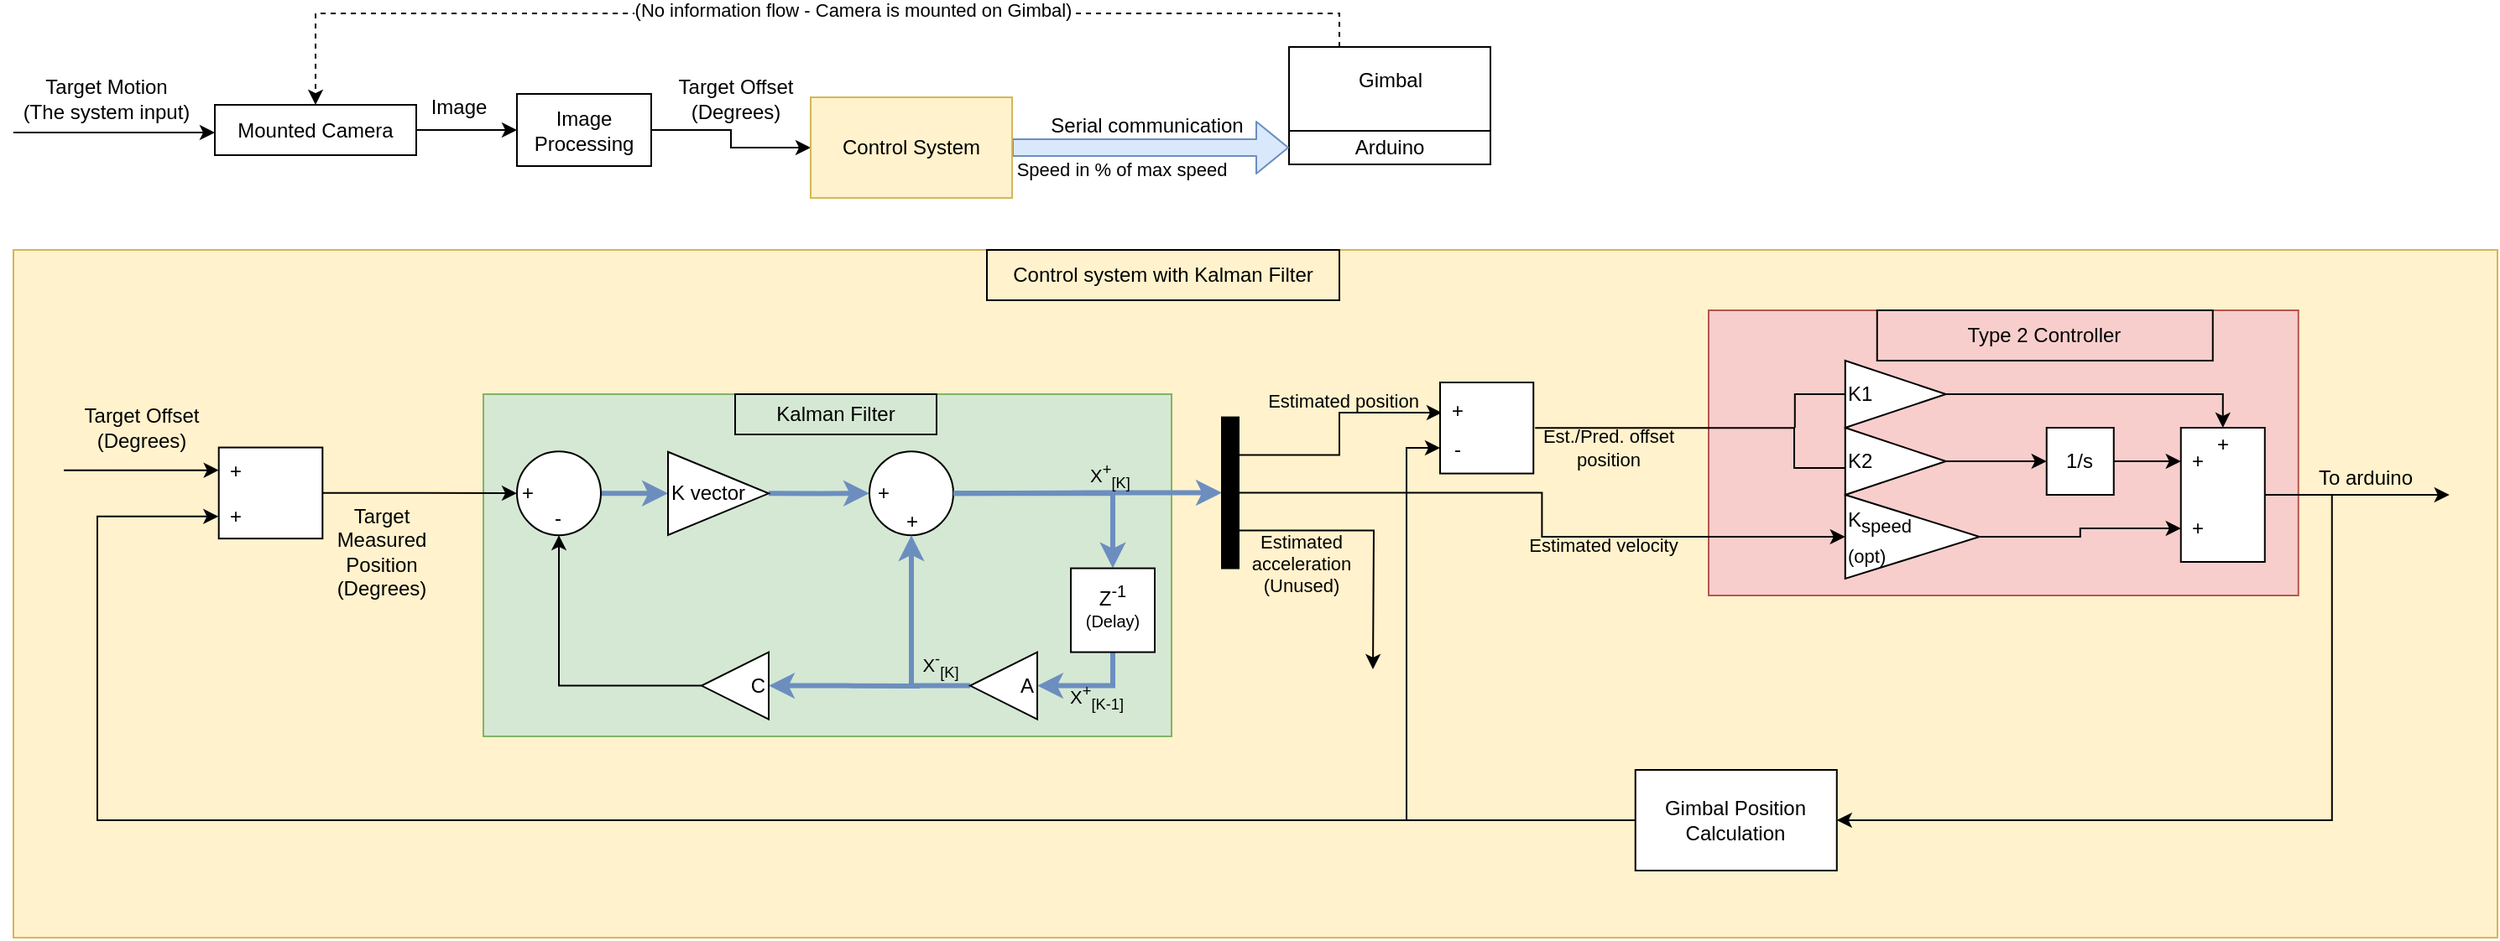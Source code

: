 <mxfile version="13.7.6" type="device"><diagram id="EPpLGNPrGppIUKUjHvua" name="Page-1"><mxGraphModel dx="2496" dy="904" grid="1" gridSize="10" guides="1" tooltips="1" connect="1" arrows="1" fold="1" page="1" pageScale="1" pageWidth="850" pageHeight="1100" math="1" shadow="0"><root><mxCell id="0"/><mxCell id="1" parent="0"/><mxCell id="rJOCNYZzXNsc9mCIuHn0-66" value="" style="rounded=0;whiteSpace=wrap;html=1;labelBackgroundColor=none;fillColor=#fff2cc;strokeColor=#d6b656;" parent="1" vertex="1"><mxGeometry x="-700" y="330" width="1480" height="410" as="geometry"/></mxCell><mxCell id="O-iJoxe-rfX7pvXgsNyM-63" value="" style="rounded=0;whiteSpace=wrap;html=1;labelBackgroundColor=none;fillColor=#d5e8d4;strokeColor=#82b366;" parent="1" vertex="1"><mxGeometry x="-420" y="416" width="410" height="204" as="geometry"/></mxCell><mxCell id="rJOCNYZzXNsc9mCIuHn0-130" value="" style="rounded=0;whiteSpace=wrap;html=1;fillColor=#f8cecc;strokeColor=#b85450;" parent="1" vertex="1"><mxGeometry x="310" y="366" width="351.38" height="170" as="geometry"/></mxCell><mxCell id="RVdkgTK-fpk5iGvRZZk9-3" style="edgeStyle=orthogonalEdgeStyle;rounded=0;orthogonalLoop=1;jettySize=auto;html=1;exitX=1;exitY=0.5;exitDx=0;exitDy=0;entryX=0;entryY=0.5;entryDx=0;entryDy=0;" parent="1" target="RVdkgTK-fpk5iGvRZZk9-8" edge="1"><mxGeometry relative="1" as="geometry"><mxPoint x="-110" y="271" as="sourcePoint"/></mxGeometry></mxCell><mxCell id="RVdkgTK-fpk5iGvRZZk9-4" value="Speed in % of max speed" style="edgeLabel;html=1;align=center;verticalAlign=middle;resizable=0;points=[];" parent="RVdkgTK-fpk5iGvRZZk9-3" vertex="1" connectable="0"><mxGeometry x="-0.4" y="3" relative="1" as="geometry"><mxPoint x="18" y="13" as="offset"/></mxGeometry></mxCell><mxCell id="rJOCNYZzXNsc9mCIuHn0-13" style="edgeStyle=orthogonalEdgeStyle;rounded=0;orthogonalLoop=1;jettySize=auto;html=1;exitX=0.25;exitY=0;exitDx=0;exitDy=0;startArrow=none;startFill=0;entryX=0.5;entryY=0;entryDx=0;entryDy=0;dashed=1;" parent="1" source="RVdkgTK-fpk5iGvRZZk9-6" target="RVdkgTK-fpk5iGvRZZk9-11" edge="1"><mxGeometry relative="1" as="geometry"><mxPoint x="-510" y="230" as="targetPoint"/></mxGeometry></mxCell><mxCell id="rJOCNYZzXNsc9mCIuHn0-48" value="&lt;div&gt;(No information flow - Camera is mounted on Gimbal)&lt;/div&gt;" style="edgeLabel;html=1;align=center;verticalAlign=middle;resizable=0;points=[];" parent="rJOCNYZzXNsc9mCIuHn0-13" vertex="1" connectable="0"><mxGeometry x="-0.249" y="-2" relative="1" as="geometry"><mxPoint x="-53" as="offset"/></mxGeometry></mxCell><mxCell id="RVdkgTK-fpk5iGvRZZk9-6" value="" style="rounded=0;whiteSpace=wrap;html=1;" parent="1" vertex="1"><mxGeometry x="60" y="209" width="120" height="60" as="geometry"/></mxCell><mxCell id="RVdkgTK-fpk5iGvRZZk9-8" value="Arduino" style="rounded=0;whiteSpace=wrap;html=1;" parent="1" vertex="1"><mxGeometry x="60" y="259" width="120" height="20" as="geometry"/></mxCell><mxCell id="rJOCNYZzXNsc9mCIuHn0-5" style="edgeStyle=orthogonalEdgeStyle;rounded=0;orthogonalLoop=1;jettySize=auto;html=1;exitX=1;exitY=0.5;exitDx=0;exitDy=0;entryX=0;entryY=0.5;entryDx=0;entryDy=0;startArrow=none;startFill=0;" parent="1" source="RVdkgTK-fpk5iGvRZZk9-11" target="RVdkgTK-fpk5iGvRZZk9-17" edge="1"><mxGeometry relative="1" as="geometry"/></mxCell><mxCell id="RVdkgTK-fpk5iGvRZZk9-11" value="Mounted Camera" style="rounded=0;whiteSpace=wrap;html=1;" parent="1" vertex="1"><mxGeometry x="-580" y="243.5" width="120" height="30" as="geometry"/></mxCell><mxCell id="RVdkgTK-fpk5iGvRZZk9-15" value="Image" style="text;html=1;align=center;verticalAlign=middle;resizable=0;points=[];autosize=1;" parent="1" vertex="1"><mxGeometry x="-460" y="235" width="50" height="20" as="geometry"/></mxCell><mxCell id="rJOCNYZzXNsc9mCIuHn0-16" style="edgeStyle=orthogonalEdgeStyle;rounded=0;orthogonalLoop=1;jettySize=auto;html=1;exitX=1;exitY=0.5;exitDx=0;exitDy=0;entryX=0;entryY=0.5;entryDx=0;entryDy=0;startArrow=none;startFill=0;" parent="1" source="RVdkgTK-fpk5iGvRZZk9-17" target="rJOCNYZzXNsc9mCIuHn0-46" edge="1"><mxGeometry relative="1" as="geometry"><mxPoint x="-220" y="270" as="targetPoint"/></mxGeometry></mxCell><mxCell id="RVdkgTK-fpk5iGvRZZk9-17" value="&lt;div&gt;Image Processing&lt;/div&gt;" style="rounded=0;whiteSpace=wrap;html=1;" parent="1" vertex="1"><mxGeometry x="-400" y="237" width="80" height="43" as="geometry"/></mxCell><mxCell id="RVdkgTK-fpk5iGvRZZk9-19" value="Target Offset&lt;br&gt;(Degrees)" style="text;html=1;align=center;verticalAlign=middle;resizable=0;points=[];autosize=1;" parent="1" vertex="1"><mxGeometry x="-310" y="225" width="80" height="30" as="geometry"/></mxCell><mxCell id="RVdkgTK-fpk5iGvRZZk9-20" value="Gimbal" style="text;html=1;align=center;verticalAlign=middle;resizable=0;points=[];autosize=1;" parent="1" vertex="1"><mxGeometry x="95" y="219" width="50" height="20" as="geometry"/></mxCell><mxCell id="RVdkgTK-fpk5iGvRZZk9-22" value="Target Motion&lt;br&gt;(The system input)" style="text;html=1;align=center;verticalAlign=middle;resizable=0;points=[];autosize=1;" parent="1" vertex="1"><mxGeometry x="-700" y="225" width="110" height="30" as="geometry"/></mxCell><mxCell id="RVdkgTK-fpk5iGvRZZk9-28" value="" style="shape=flexArrow;endArrow=classic;startArrow=none;html=1;exitX=1;exitY=0.5;exitDx=0;exitDy=0;fillColor=#dae8fc;strokeColor=#6c8ebf;startFill=0;entryX=0;entryY=0.5;entryDx=0;entryDy=0;" parent="1" source="rJOCNYZzXNsc9mCIuHn0-46" target="RVdkgTK-fpk5iGvRZZk9-8" edge="1"><mxGeometry width="50" height="50" relative="1" as="geometry"><mxPoint x="-110" y="271" as="sourcePoint"/><mxPoint x="190.0" y="269" as="targetPoint"/></mxGeometry></mxCell><mxCell id="rJOCNYZzXNsc9mCIuHn0-1" value="Serial communication" style="text;html=1;align=center;verticalAlign=middle;resizable=0;points=[];autosize=1;" parent="1" vertex="1"><mxGeometry x="-95" y="246" width="140" height="20" as="geometry"/></mxCell><mxCell id="rJOCNYZzXNsc9mCIuHn0-2" value="" style="endArrow=classic;html=1;" parent="1" edge="1"><mxGeometry width="50" height="50" relative="1" as="geometry"><mxPoint x="-700" y="260" as="sourcePoint"/><mxPoint x="-580" y="260" as="targetPoint"/></mxGeometry></mxCell><mxCell id="rJOCNYZzXNsc9mCIuHn0-46" value="Control System" style="rounded=0;whiteSpace=wrap;html=1;fillColor=#fff2cc;strokeColor=#d6b656;" parent="1" vertex="1"><mxGeometry x="-225" y="239" width="120" height="60" as="geometry"/></mxCell><mxCell id="rJOCNYZzXNsc9mCIuHn0-36" value="&lt;div&gt;Target&lt;/div&gt;&lt;div&gt;Measured&lt;/div&gt;&lt;div&gt;Position&lt;/div&gt;(Degrees)" style="text;html=1;align=center;verticalAlign=middle;resizable=0;points=[];autosize=1;" parent="1" vertex="1"><mxGeometry x="-515.849" y="479.643" width="70" height="60" as="geometry"/></mxCell><mxCell id="O-iJoxe-rfX7pvXgsNyM-11" style="edgeStyle=orthogonalEdgeStyle;rounded=0;orthogonalLoop=1;jettySize=auto;html=1;exitX=1;exitY=0.5;exitDx=0;exitDy=0;entryX=0;entryY=0.5;entryDx=0;entryDy=0;strokeColor=#000000;fontColor=#000000;" parent="1" source="rJOCNYZzXNsc9mCIuHn0-38" target="O-iJoxe-rfX7pvXgsNyM-13" edge="1"><mxGeometry relative="1" as="geometry"><mxPoint x="-380" y="475.36" as="targetPoint"/></mxGeometry></mxCell><mxCell id="rJOCNYZzXNsc9mCIuHn0-53" style="edgeStyle=orthogonalEdgeStyle;rounded=0;orthogonalLoop=1;jettySize=auto;html=1;exitX=1;exitY=0.5;exitDx=0;exitDy=0;startArrow=none;startFill=0;endArrow=classic;endFill=1;entryX=0.289;entryY=0.553;entryDx=0;entryDy=0;entryPerimeter=0;" parent="1" edge="1"><mxGeometry relative="1" as="geometry"><mxPoint x="206.617" y="436.146" as="sourcePoint"/><mxPoint x="412.549" y="460.01" as="targetPoint"/><Array as="points"><mxPoint x="361" y="436"/><mxPoint x="361" y="460"/></Array></mxGeometry></mxCell><mxCell id="rJOCNYZzXNsc9mCIuHn0-60" value="&lt;div&gt;Est./Pred. offset&lt;/div&gt;&lt;div&gt;position&lt;br&gt;&lt;/div&gt;" style="edgeLabel;html=1;align=center;verticalAlign=middle;resizable=0;points=[];labelBackgroundColor=none;" parent="rJOCNYZzXNsc9mCIuHn0-53" vertex="1" connectable="0"><mxGeometry x="-0.346" y="-2" relative="1" as="geometry"><mxPoint x="-32" y="10" as="offset"/></mxGeometry></mxCell><mxCell id="rJOCNYZzXNsc9mCIuHn0-49" value="" style="endArrow=classic;html=1;entryX=0;entryY=0.25;entryDx=0;entryDy=0;" parent="1" target="rJOCNYZzXNsc9mCIuHn0-38" edge="1"><mxGeometry width="50" height="50" relative="1" as="geometry"><mxPoint x="-670.002" y="461.356" as="sourcePoint"/><mxPoint x="-657.643" y="440.999" as="targetPoint"/></mxGeometry></mxCell><mxCell id="rJOCNYZzXNsc9mCIuHn0-50" value="Target Offset&lt;br&gt;(Degrees)" style="text;html=1;align=center;verticalAlign=middle;resizable=0;points=[];autosize=1;" parent="1" vertex="1"><mxGeometry x="-663.822" y="420.641" width="80" height="30" as="geometry"/></mxCell><mxCell id="O-iJoxe-rfX7pvXgsNyM-15" style="edgeStyle=orthogonalEdgeStyle;rounded=0;orthogonalLoop=1;jettySize=auto;html=1;exitX=1;exitY=0.5;exitDx=0;exitDy=0;entryX=0;entryY=0.5;entryDx=0;entryDy=0;strokeColor=#6c8ebf;fontColor=#000000;fillColor=#dae8fc;strokeWidth=3;" parent="1" source="O-iJoxe-rfX7pvXgsNyM-13" target="O-iJoxe-rfX7pvXgsNyM-14" edge="1"><mxGeometry relative="1" as="geometry"/></mxCell><mxCell id="O-iJoxe-rfX7pvXgsNyM-13" value="" style="ellipse;whiteSpace=wrap;html=1;aspect=fixed;labelBackgroundColor=none;fontColor=#000000;" parent="1" vertex="1"><mxGeometry x="-400" y="450.07" width="50" height="50" as="geometry"/></mxCell><mxCell id="O-iJoxe-rfX7pvXgsNyM-22" style="edgeStyle=orthogonalEdgeStyle;rounded=0;orthogonalLoop=1;jettySize=auto;html=1;exitX=1;exitY=0.5;exitDx=0;exitDy=0;entryX=0;entryY=0.5;entryDx=0;entryDy=0;strokeColor=#6c8ebf;fontColor=#000000;fillColor=#dae8fc;strokeWidth=3;" parent="1" source="O-iJoxe-rfX7pvXgsNyM-14" target="O-iJoxe-rfX7pvXgsNyM-17" edge="1"><mxGeometry relative="1" as="geometry"/></mxCell><mxCell id="O-iJoxe-rfX7pvXgsNyM-14" value="&lt;div align=&quot;left&quot;&gt;K vector&lt;/div&gt;" style="triangle;whiteSpace=wrap;html=1;labelBackgroundColor=none;fontColor=#000000;align=left;" parent="1" vertex="1"><mxGeometry x="-310" y="450.36" width="60" height="49.64" as="geometry"/></mxCell><mxCell id="O-iJoxe-rfX7pvXgsNyM-19" style="edgeStyle=orthogonalEdgeStyle;rounded=0;orthogonalLoop=1;jettySize=auto;html=1;exitX=1;exitY=0.5;exitDx=0;exitDy=0;strokeColor=#000000;fontColor=#000000;" parent="1" source="O-iJoxe-rfX7pvXgsNyM-17" edge="1"><mxGeometry relative="1" as="geometry"><mxPoint x="-140" y="475" as="targetPoint"/></mxGeometry></mxCell><mxCell id="O-iJoxe-rfX7pvXgsNyM-24" style="edgeStyle=orthogonalEdgeStyle;rounded=0;orthogonalLoop=1;jettySize=auto;html=1;exitX=1;exitY=0.5;exitDx=0;exitDy=0;entryX=0.5;entryY=0;entryDx=0;entryDy=0;strokeColor=#6c8ebf;fontColor=#000000;fillColor=#dae8fc;strokeWidth=3;" parent="1" source="O-iJoxe-rfX7pvXgsNyM-17" target="O-iJoxe-rfX7pvXgsNyM-23" edge="1"><mxGeometry relative="1" as="geometry"/></mxCell><mxCell id="O-iJoxe-rfX7pvXgsNyM-17" value="" style="ellipse;whiteSpace=wrap;html=1;aspect=fixed;labelBackgroundColor=none;fontColor=#000000;" parent="1" vertex="1"><mxGeometry x="-190" y="450.07" width="50" height="50" as="geometry"/></mxCell><mxCell id="O-iJoxe-rfX7pvXgsNyM-36" style="edgeStyle=orthogonalEdgeStyle;rounded=0;orthogonalLoop=1;jettySize=auto;html=1;exitX=0.5;exitY=1;exitDx=0;exitDy=0;entryX=1;entryY=0.5;entryDx=0;entryDy=0;startArrow=none;startFill=0;endArrow=classic;endFill=1;strokeColor=#6c8ebf;fontColor=#000000;fillColor=#dae8fc;strokeWidth=3;" parent="1" source="O-iJoxe-rfX7pvXgsNyM-23" target="O-iJoxe-rfX7pvXgsNyM-35" edge="1"><mxGeometry relative="1" as="geometry"/></mxCell><mxCell id="O-iJoxe-rfX7pvXgsNyM-44" value="X&lt;sup&gt;+&lt;/sup&gt;&lt;sub&gt;[K-1]&lt;/sub&gt;" style="edgeLabel;html=1;align=center;verticalAlign=middle;resizable=0;points=[];fontColor=#000000;labelBackgroundColor=none;" parent="O-iJoxe-rfX7pvXgsNyM-36" vertex="1" connectable="0"><mxGeometry x="-0.384" y="-3" relative="1" as="geometry"><mxPoint x="-10" y="10" as="offset"/></mxGeometry></mxCell><mxCell id="O-iJoxe-rfX7pvXgsNyM-23" value="&lt;div&gt;Z&lt;sup&gt;-1&lt;/sup&gt;&lt;/div&gt;&lt;div&gt;&lt;sup&gt;(Delay)&lt;br&gt;&lt;/sup&gt;&lt;/div&gt;" style="whiteSpace=wrap;html=1;aspect=fixed;labelBackgroundColor=none;fontColor=#000000;" parent="1" vertex="1"><mxGeometry x="-70" y="519.79" width="50" height="50" as="geometry"/></mxCell><mxCell id="O-iJoxe-rfX7pvXgsNyM-30" style="edgeStyle=orthogonalEdgeStyle;rounded=0;orthogonalLoop=1;jettySize=auto;html=1;exitX=1;exitY=0.5;exitDx=0;exitDy=0;strokeColor=#6c8ebf;fontColor=#000000;fillColor=#dae8fc;endArrow=none;endFill=0;startArrow=classic;startFill=1;strokeWidth=3;" parent="1" source="O-iJoxe-rfX7pvXgsNyM-29" edge="1"><mxGeometry relative="1" as="geometry"><mxPoint x="-160" y="590" as="targetPoint"/></mxGeometry></mxCell><mxCell id="O-iJoxe-rfX7pvXgsNyM-45" value="X&lt;sup&gt;-&lt;/sup&gt;&lt;sub&gt;[K]&lt;/sub&gt;" style="edgeLabel;html=1;align=center;verticalAlign=middle;resizable=0;points=[];fontColor=#000000;labelBackgroundColor=none;" parent="O-iJoxe-rfX7pvXgsNyM-30" vertex="1" connectable="0"><mxGeometry x="0.69" y="-2" relative="1" as="geometry"><mxPoint x="26" y="-14" as="offset"/></mxGeometry></mxCell><mxCell id="O-iJoxe-rfX7pvXgsNyM-31" style="edgeStyle=orthogonalEdgeStyle;rounded=0;orthogonalLoop=1;jettySize=auto;html=1;exitX=0;exitY=0.5;exitDx=0;exitDy=0;entryX=0.5;entryY=1;entryDx=0;entryDy=0;startArrow=none;startFill=0;endArrow=classic;endFill=1;strokeColor=#000000;fontColor=#000000;" parent="1" source="O-iJoxe-rfX7pvXgsNyM-29" target="O-iJoxe-rfX7pvXgsNyM-13" edge="1"><mxGeometry relative="1" as="geometry"/></mxCell><mxCell id="O-iJoxe-rfX7pvXgsNyM-29" value="&lt;div align=&quot;right&quot;&gt;C&lt;/div&gt;" style="triangle;whiteSpace=wrap;html=1;labelBackgroundColor=none;fontColor=#000000;align=right;rotation=0;flipH=1;" parent="1" vertex="1"><mxGeometry x="-290" y="569.79" width="40" height="40" as="geometry"/></mxCell><mxCell id="O-iJoxe-rfX7pvXgsNyM-33" value="&lt;div&gt;+&lt;/div&gt;" style="text;html=1;align=center;verticalAlign=middle;resizable=0;points=[];autosize=1;fontColor=#000000;" parent="1" vertex="1"><mxGeometry x="-404.05" y="465.36" width="20" height="20" as="geometry"/></mxCell><mxCell id="O-iJoxe-rfX7pvXgsNyM-34" value="-" style="text;html=1;align=center;verticalAlign=middle;resizable=0;points=[];autosize=1;fontColor=#000000;" parent="1" vertex="1"><mxGeometry x="-386.05" y="479.64" width="20" height="20" as="geometry"/></mxCell><mxCell id="O-iJoxe-rfX7pvXgsNyM-37" style="edgeStyle=orthogonalEdgeStyle;rounded=0;orthogonalLoop=1;jettySize=auto;html=1;exitX=0;exitY=0.5;exitDx=0;exitDy=0;entryX=0.5;entryY=1;entryDx=0;entryDy=0;startArrow=none;startFill=0;endArrow=classic;endFill=1;strokeColor=#6c8ebf;fontColor=#000000;fillColor=#dae8fc;strokeWidth=3;" parent="1" source="O-iJoxe-rfX7pvXgsNyM-35" target="O-iJoxe-rfX7pvXgsNyM-17" edge="1"><mxGeometry relative="1" as="geometry"/></mxCell><mxCell id="O-iJoxe-rfX7pvXgsNyM-35" value="A" style="triangle;whiteSpace=wrap;html=1;labelBackgroundColor=none;fontColor=#000000;align=right;rotation=0;flipH=1;" parent="1" vertex="1"><mxGeometry x="-130" y="569.79" width="40" height="40" as="geometry"/></mxCell><mxCell id="O-iJoxe-rfX7pvXgsNyM-40" style="edgeStyle=orthogonalEdgeStyle;rounded=0;orthogonalLoop=1;jettySize=auto;html=1;exitX=0;exitY=0.5;exitDx=0;exitDy=0;entryX=1;entryY=0.5;entryDx=0;entryDy=0;startArrow=classic;startFill=1;endArrow=none;endFill=0;strokeColor=#6c8ebf;fontColor=#000000;fillColor=#dae8fc;strokeWidth=3;" parent="1" source="O-iJoxe-rfX7pvXgsNyM-39" target="O-iJoxe-rfX7pvXgsNyM-17" edge="1"><mxGeometry relative="1" as="geometry"/></mxCell><mxCell id="O-iJoxe-rfX7pvXgsNyM-43" value="X&lt;sup&gt;+&lt;/sup&gt;&lt;sub&gt;[K]&lt;/sub&gt;" style="edgeLabel;html=1;align=center;verticalAlign=middle;resizable=0;points=[];fontColor=#000000;labelBackgroundColor=none;" parent="O-iJoxe-rfX7pvXgsNyM-40" vertex="1" connectable="0"><mxGeometry x="0.002" y="13" relative="1" as="geometry"><mxPoint x="13" y="-23" as="offset"/></mxGeometry></mxCell><mxCell id="O-iJoxe-rfX7pvXgsNyM-49" style="edgeStyle=orthogonalEdgeStyle;rounded=0;orthogonalLoop=1;jettySize=auto;html=1;exitX=1;exitY=0.25;exitDx=0;exitDy=0;entryX=0.05;entryY=0.528;entryDx=0;entryDy=0;entryPerimeter=0;startArrow=none;startFill=0;endArrow=classic;endFill=1;strokeColor=#000000;strokeWidth=1;fontColor=#000000;" parent="1" source="O-iJoxe-rfX7pvXgsNyM-39" target="rJOCNYZzXNsc9mCIuHn0-55" edge="1"><mxGeometry relative="1" as="geometry"/></mxCell><mxCell id="O-iJoxe-rfX7pvXgsNyM-50" value="Estimated position" style="edgeLabel;html=1;align=center;verticalAlign=middle;resizable=0;points=[];fontColor=#000000;labelBackgroundColor=none;" parent="O-iJoxe-rfX7pvXgsNyM-49" vertex="1" connectable="0"><mxGeometry x="-0.004" y="16" relative="1" as="geometry"><mxPoint x="18" y="-20" as="offset"/></mxGeometry></mxCell><mxCell id="O-iJoxe-rfX7pvXgsNyM-51" style="edgeStyle=orthogonalEdgeStyle;rounded=0;orthogonalLoop=1;jettySize=auto;html=1;exitX=1;exitY=0.5;exitDx=0;exitDy=0;startArrow=none;startFill=0;endArrow=classic;endFill=1;strokeColor=#000000;strokeWidth=1;fontColor=#000000;entryX=0;entryY=0.5;entryDx=0;entryDy=0;" parent="1" source="O-iJoxe-rfX7pvXgsNyM-39" target="rJOCNYZzXNsc9mCIuHn0-112" edge="1"><mxGeometry relative="1" as="geometry"><mxPoint x="320" y="490" as="targetPoint"/></mxGeometry></mxCell><mxCell id="O-iJoxe-rfX7pvXgsNyM-52" value="Estimated velocity" style="edgeLabel;html=1;align=center;verticalAlign=middle;resizable=0;points=[];fontColor=#000000;labelBackgroundColor=none;" parent="O-iJoxe-rfX7pvXgsNyM-51" vertex="1" connectable="0"><mxGeometry x="-0.657" relative="1" as="geometry"><mxPoint x="150" y="31.21" as="offset"/></mxGeometry></mxCell><mxCell id="O-iJoxe-rfX7pvXgsNyM-53" style="edgeStyle=orthogonalEdgeStyle;rounded=0;orthogonalLoop=1;jettySize=auto;html=1;exitX=1;exitY=0.75;exitDx=0;exitDy=0;startArrow=none;startFill=0;endArrow=classic;endFill=1;strokeColor=#000000;strokeWidth=1;fontColor=#000000;" parent="1" source="O-iJoxe-rfX7pvXgsNyM-39" edge="1"><mxGeometry relative="1" as="geometry"><mxPoint x="110" y="580" as="targetPoint"/></mxGeometry></mxCell><mxCell id="O-iJoxe-rfX7pvXgsNyM-54" value="&lt;div&gt;Estimated&lt;/div&gt;&lt;div&gt;acceleration&lt;/div&gt;&lt;div&gt;(Unused)&lt;/div&gt;" style="edgeLabel;html=1;align=center;verticalAlign=middle;resizable=0;points=[];fontColor=#000000;labelBackgroundColor=none;" parent="O-iJoxe-rfX7pvXgsNyM-53" vertex="1" connectable="0"><mxGeometry x="-0.682" y="-2" relative="1" as="geometry"><mxPoint x="11" y="17" as="offset"/></mxGeometry></mxCell><mxCell id="O-iJoxe-rfX7pvXgsNyM-39" value="" style="rounded=0;whiteSpace=wrap;html=1;labelBackgroundColor=none;fontColor=#000000;fillColor=#000000;" parent="1" vertex="1"><mxGeometry x="20" y="429.79" width="10" height="90" as="geometry"/></mxCell><mxCell id="O-iJoxe-rfX7pvXgsNyM-41" value="&lt;div&gt;+&lt;/div&gt;" style="text;html=1;align=center;verticalAlign=middle;resizable=0;points=[];autosize=1;fontColor=#000000;" parent="1" vertex="1"><mxGeometry x="-192" y="464.79" width="20" height="20" as="geometry"/></mxCell><mxCell id="O-iJoxe-rfX7pvXgsNyM-42" value="+" style="text;html=1;align=center;verticalAlign=middle;resizable=0;points=[];autosize=1;fontColor=#000000;" parent="1" vertex="1"><mxGeometry x="-175" y="482.07" width="20" height="20" as="geometry"/></mxCell><mxCell id="O-iJoxe-rfX7pvXgsNyM-48" value="" style="group" parent="1" vertex="1" connectable="0"><mxGeometry x="149.999" y="409.003" width="55.618" height="54.286" as="geometry"/></mxCell><mxCell id="rJOCNYZzXNsc9mCIuHn0-45" value="" style="rounded=0;whiteSpace=wrap;html=1;" parent="O-iJoxe-rfX7pvXgsNyM-48" vertex="1"><mxGeometry width="55.618" height="54.286" as="geometry"/></mxCell><mxCell id="rJOCNYZzXNsc9mCIuHn0-55" value="&lt;div&gt;+&lt;/div&gt;" style="text;html=1;align=center;verticalAlign=middle;resizable=0;points=[];autosize=1;" parent="O-iJoxe-rfX7pvXgsNyM-48" vertex="1"><mxGeometry y="7.43" width="20" height="20" as="geometry"/></mxCell><mxCell id="rJOCNYZzXNsc9mCIuHn0-56" value="-" style="text;html=1;align=center;verticalAlign=middle;resizable=0;points=[];autosize=1;" parent="O-iJoxe-rfX7pvXgsNyM-48" vertex="1"><mxGeometry y="30.283" width="20" height="20" as="geometry"/></mxCell><mxCell id="O-iJoxe-rfX7pvXgsNyM-58" style="edgeStyle=orthogonalEdgeStyle;rounded=0;orthogonalLoop=1;jettySize=auto;html=1;exitX=1;exitY=0.5;exitDx=0;exitDy=0;entryX=0.25;entryY=1;entryDx=0;entryDy=0;entryPerimeter=0;startArrow=classic;startFill=1;endArrow=none;endFill=0;strokeColor=#000000;strokeWidth=1;fontColor=#000000;" parent="1" source="O-iJoxe-rfX7pvXgsNyM-57" target="rJOCNYZzXNsc9mCIuHn0-119" edge="1"><mxGeometry relative="1" as="geometry"/></mxCell><mxCell id="O-iJoxe-rfX7pvXgsNyM-59" style="edgeStyle=orthogonalEdgeStyle;rounded=0;orthogonalLoop=1;jettySize=auto;html=1;exitX=0;exitY=0.5;exitDx=0;exitDy=0;entryX=0;entryY=0.436;entryDx=0;entryDy=0;entryPerimeter=0;startArrow=none;startFill=0;endArrow=classic;endFill=1;strokeColor=#000000;strokeWidth=1;fontColor=#000000;" parent="1" source="O-iJoxe-rfX7pvXgsNyM-57" target="rJOCNYZzXNsc9mCIuHn0-56" edge="1"><mxGeometry relative="1" as="geometry"/></mxCell><mxCell id="O-iJoxe-rfX7pvXgsNyM-57" value="&lt;div&gt;Gimbal Position&lt;/div&gt;&lt;div&gt;Calculation&lt;br&gt;&lt;/div&gt;" style="rounded=0;whiteSpace=wrap;html=1;labelBackgroundColor=none;fontColor=#000000;fillColor=#FFFFFF;" parent="1" vertex="1"><mxGeometry x="266.38" y="640" width="120" height="60" as="geometry"/></mxCell><mxCell id="rJOCNYZzXNsc9mCIuHn0-103" value="1/s" style="rounded=0;whiteSpace=wrap;html=1;labelBackgroundColor=none;" parent="1" vertex="1"><mxGeometry x="511.38" y="436" width="40" height="40" as="geometry"/></mxCell><mxCell id="rJOCNYZzXNsc9mCIuHn0-108" style="edgeStyle=orthogonalEdgeStyle;rounded=0;orthogonalLoop=1;jettySize=auto;html=1;exitX=1;exitY=0.5;exitDx=0;exitDy=0;entryX=0;entryY=0.5;entryDx=0;entryDy=0;labelBackgroundColor=none;startArrow=none;startFill=0;endArrow=classic;endFill=1;" parent="1" source="rJOCNYZzXNsc9mCIuHn0-104" target="rJOCNYZzXNsc9mCIuHn0-103" edge="1"><mxGeometry relative="1" as="geometry"/></mxCell><mxCell id="rJOCNYZzXNsc9mCIuHn0-104" value="&lt;div align=&quot;left&quot;&gt;K2&lt;/div&gt;" style="triangle;whiteSpace=wrap;html=1;labelBackgroundColor=none;align=left;" parent="1" vertex="1"><mxGeometry x="391.38" y="436" width="60" height="40" as="geometry"/></mxCell><mxCell id="rJOCNYZzXNsc9mCIuHn0-128" style="edgeStyle=orthogonalEdgeStyle;rounded=0;orthogonalLoop=1;jettySize=auto;html=1;exitX=0;exitY=0.5;exitDx=0;exitDy=0;labelBackgroundColor=none;startArrow=none;startFill=0;endArrow=none;endFill=0;" parent="1" source="rJOCNYZzXNsc9mCIuHn0-107" edge="1"><mxGeometry relative="1" as="geometry"><mxPoint x="361.38" y="436" as="targetPoint"/></mxGeometry></mxCell><mxCell id="rJOCNYZzXNsc9mCIuHn0-107" value="&lt;div align=&quot;left&quot;&gt;K1&lt;/div&gt;" style="triangle;whiteSpace=wrap;html=1;labelBackgroundColor=none;align=left;" parent="1" vertex="1"><mxGeometry x="391.38" y="396" width="60" height="40" as="geometry"/></mxCell><mxCell id="rJOCNYZzXNsc9mCIuHn0-117" style="edgeStyle=orthogonalEdgeStyle;rounded=0;orthogonalLoop=1;jettySize=auto;html=1;exitX=1;exitY=0.5;exitDx=0;exitDy=0;labelBackgroundColor=none;startArrow=none;startFill=0;endArrow=classic;endFill=1;" parent="1" source="rJOCNYZzXNsc9mCIuHn0-109" edge="1"><mxGeometry relative="1" as="geometry"><mxPoint x="751.38" y="476" as="targetPoint"/></mxGeometry></mxCell><mxCell id="rJOCNYZzXNsc9mCIuHn0-109" value="" style="rounded=0;whiteSpace=wrap;html=1;" parent="1" vertex="1"><mxGeometry x="591.38" y="436" width="50" height="80" as="geometry"/></mxCell><mxCell id="rJOCNYZzXNsc9mCIuHn0-110" style="edgeStyle=orthogonalEdgeStyle;rounded=0;orthogonalLoop=1;jettySize=auto;html=1;exitX=1;exitY=0.5;exitDx=0;exitDy=0;entryX=0;entryY=0.25;entryDx=0;entryDy=0;labelBackgroundColor=none;startArrow=none;startFill=0;endArrow=classic;endFill=1;" parent="1" source="rJOCNYZzXNsc9mCIuHn0-103" target="rJOCNYZzXNsc9mCIuHn0-109" edge="1"><mxGeometry relative="1" as="geometry"/></mxCell><mxCell id="rJOCNYZzXNsc9mCIuHn0-111" style="edgeStyle=orthogonalEdgeStyle;rounded=0;orthogonalLoop=1;jettySize=auto;html=1;exitX=1;exitY=0.5;exitDx=0;exitDy=0;entryX=0.5;entryY=0;entryDx=0;entryDy=0;labelBackgroundColor=none;startArrow=none;startFill=0;endArrow=classic;endFill=1;" parent="1" source="rJOCNYZzXNsc9mCIuHn0-107" target="rJOCNYZzXNsc9mCIuHn0-109" edge="1"><mxGeometry relative="1" as="geometry"/></mxCell><mxCell id="rJOCNYZzXNsc9mCIuHn0-113" style="edgeStyle=orthogonalEdgeStyle;rounded=0;orthogonalLoop=1;jettySize=auto;html=1;exitX=1;exitY=0.5;exitDx=0;exitDy=0;entryX=0;entryY=0.75;entryDx=0;entryDy=0;labelBackgroundColor=none;startArrow=none;startFill=0;endArrow=classic;endFill=1;" parent="1" source="rJOCNYZzXNsc9mCIuHn0-112" target="rJOCNYZzXNsc9mCIuHn0-109" edge="1"><mxGeometry relative="1" as="geometry"/></mxCell><mxCell id="rJOCNYZzXNsc9mCIuHn0-112" value="&lt;div align=&quot;left&quot;&gt;K&lt;sub style=&quot;font-size: 11px&quot;&gt;speed&lt;/sub&gt;&lt;/div&gt;&lt;div align=&quot;left&quot;&gt;&lt;sub style=&quot;font-size: 11px&quot;&gt;&lt;font style=&quot;font-size: 11px&quot;&gt;(opt)&lt;/font&gt;&lt;br&gt;&lt;/sub&gt;&lt;/div&gt;" style="triangle;whiteSpace=wrap;html=1;labelBackgroundColor=none;align=left;" parent="1" vertex="1"><mxGeometry x="391.38" y="476" width="80" height="50" as="geometry"/></mxCell><mxCell id="rJOCNYZzXNsc9mCIuHn0-114" value="+" style="text;html=1;align=center;verticalAlign=middle;resizable=0;points=[];autosize=1;" parent="1" vertex="1"><mxGeometry x="591.38" y="486" width="20" height="20" as="geometry"/></mxCell><mxCell id="rJOCNYZzXNsc9mCIuHn0-115" value="+" style="text;html=1;align=center;verticalAlign=middle;resizable=0;points=[];autosize=1;" parent="1" vertex="1"><mxGeometry x="591.38" y="446" width="20" height="20" as="geometry"/></mxCell><mxCell id="rJOCNYZzXNsc9mCIuHn0-116" value="+" style="text;html=1;align=center;verticalAlign=middle;resizable=0;points=[];autosize=1;" parent="1" vertex="1"><mxGeometry x="606.38" y="436" width="20" height="20" as="geometry"/></mxCell><mxCell id="rJOCNYZzXNsc9mCIuHn0-119" value="To arduino" style="text;html=1;align=center;verticalAlign=middle;resizable=0;points=[];autosize=1;" parent="1" vertex="1"><mxGeometry x="661.38" y="456" width="80" height="20" as="geometry"/></mxCell><mxCell id="rJOCNYZzXNsc9mCIuHn0-131" value="Type 2 Controller" style="rounded=0;whiteSpace=wrap;html=1;labelBackgroundColor=none;fillColor=none;" parent="1" vertex="1"><mxGeometry x="410.38" y="366" width="200" height="30" as="geometry"/></mxCell><mxCell id="O-iJoxe-rfX7pvXgsNyM-62" value="" style="edgeStyle=orthogonalEdgeStyle;rounded=0;orthogonalLoop=1;jettySize=auto;html=1;startArrow=classic;startFill=1;endArrow=none;endFill=0;strokeColor=#000000;strokeWidth=1;fontColor=#000000;" parent="1" source="rJOCNYZzXNsc9mCIuHn0-43" edge="1"><mxGeometry relative="1" as="geometry"><mxPoint x="130" y="670" as="targetPoint"/><Array as="points"><mxPoint x="-650" y="489"/><mxPoint x="-650" y="670"/></Array></mxGeometry></mxCell><mxCell id="rJOCNYZzXNsc9mCIuHn0-38" value="" style="rounded=0;whiteSpace=wrap;html=1;" parent="1" vertex="1"><mxGeometry x="-577.647" y="447.784" width="61.798" height="54.286" as="geometry"/></mxCell><mxCell id="rJOCNYZzXNsc9mCIuHn0-41" value="+" style="text;html=1;align=center;verticalAlign=middle;resizable=0;points=[];autosize=1;" parent="1" vertex="1"><mxGeometry x="-577.826" y="451.784" width="20" height="20" as="geometry"/></mxCell><mxCell id="rJOCNYZzXNsc9mCIuHn0-43" value="&lt;div&gt;+&lt;/div&gt;" style="text;html=1;align=center;verticalAlign=middle;resizable=0;points=[];autosize=1;" parent="1" vertex="1"><mxGeometry x="-577.826" y="478.927" width="20" height="20" as="geometry"/></mxCell><mxCell id="O-iJoxe-rfX7pvXgsNyM-64" value="Kalman Filter" style="rounded=0;whiteSpace=wrap;html=1;labelBackgroundColor=none;fontColor=#000000;perimeterSpacing=1;fillColor=none;" parent="1" vertex="1"><mxGeometry x="-270" y="416" width="120" height="24" as="geometry"/></mxCell><mxCell id="O-iJoxe-rfX7pvXgsNyM-67" value="&lt;div&gt;Control system with Kalman Filter&lt;/div&gt;" style="rounded=0;whiteSpace=wrap;html=1;labelBackgroundColor=none;fillColor=none;" parent="1" vertex="1"><mxGeometry x="-120" y="330" width="210" height="30" as="geometry"/></mxCell></root></mxGraphModel></diagram></mxfile>